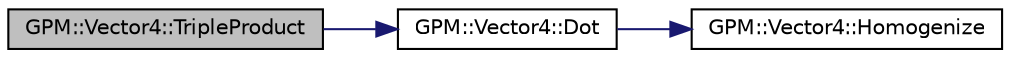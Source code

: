 digraph "GPM::Vector4::TripleProduct"
{
 // INTERACTIVE_SVG=YES
 // LATEX_PDF_SIZE
  edge [fontname="Helvetica",fontsize="10",labelfontname="Helvetica",labelfontsize="10"];
  node [fontname="Helvetica",fontsize="10",shape=record];
  rankdir="LR";
  Node469 [label="GPM::Vector4::TripleProduct",height=0.2,width=0.4,color="black", fillcolor="grey75", style="filled", fontcolor="black",tooltip="Calculate the dot product between left and the result of cross product between middle and right."];
  Node469 -> Node470 [color="midnightblue",fontsize="10",style="solid",fontname="Helvetica"];
  Node470 [label="GPM::Vector4::Dot",height=0.2,width=0.4,color="black", fillcolor="white", style="filled",URL="$struct_g_p_m_1_1_vector4.html#ac50c90697eb147f8b04afeb674aa544e",tooltip="Calculate the dot product with other vector."];
  Node470 -> Node471 [color="midnightblue",fontsize="10",style="solid",fontname="Helvetica"];
  Node471 [label="GPM::Vector4::Homogenize",height=0.2,width=0.4,color="black", fillcolor="white", style="filled",URL="$struct_g_p_m_1_1_vector4.html#a314de04937269efa8179b1c8043ea3f4",tooltip="Homogenize the vector."];
}
